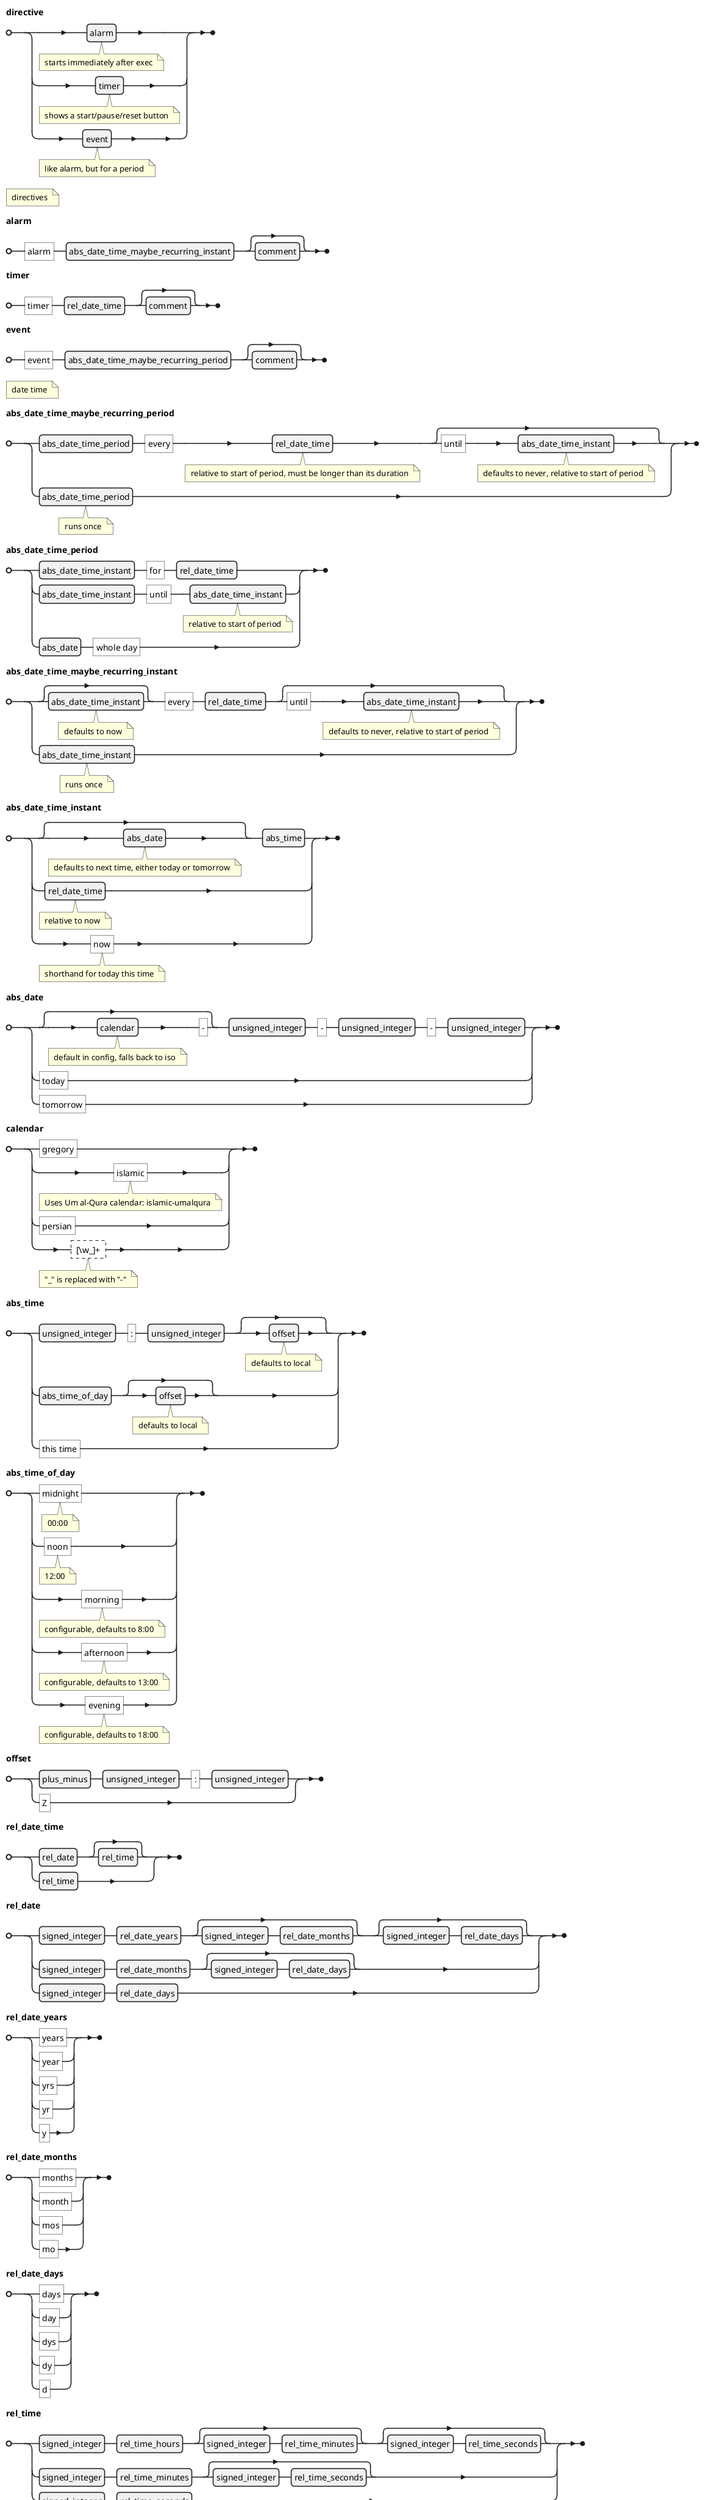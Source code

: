 @startebnf directives
!procedure at_least_one_ordered($str)
!$a = %splitstr($str, "/")
!$i = 0
!$j = 0
!$n = %size($a)
!while $i < $n
!if $i > 0
|
!endif
$a[$i]
!$j = $i + 1
!while $j < $n
,[$a[$j]]
!$j = $j + 1
!endwhile
!$i = $i + 1
!endwhile
!endprocedure

directive = alarm (* starts immediately after exec *) | timer (* shows a start/pause/reset button *) | event (* like alarm, but for a period *);

(* directives *)
alarm = "alarm", abs_date_time_maybe_recurring_instant, [comment];
timer = "timer", rel_date_time, [comment];
event = "event", abs_date_time_maybe_recurring_period, [comment];

(* date time *)
abs_date_time_maybe_recurring_period = abs_date_time_period, "every", rel_date_time (* relative to start of period, must be longer than its duration *), ["until", abs_date_time_instant (* defaults to never, relative to start of period *)] | abs_date_time_period (* runs once *);
abs_date_time_period = abs_date_time_instant, "for", rel_date_time | abs_date_time_instant, "until", abs_date_time_instant (* relative to start of period *) | abs_date, "whole day";
abs_date_time_maybe_recurring_instant = [abs_date_time_instant (* defaults to now *)], "every", rel_date_time, ["until", abs_date_time_instant (* defaults to never, relative to start of period *)] | abs_date_time_instant (* runs once *);
abs_date_time_instant = [abs_date (* defaults to next time, either today or tomorrow *)], abs_time | rel_date_time (* relative to now *) | "now" (* shorthand for today this time *);

abs_date = [calendar (* default in config, falls back to iso *), "-"], unsigned_integer, "-", unsigned_integer, "-", unsigned_integer | "today" | "tomorrow";
calendar = "gregory" | "islamic" (* Uses Um al-Qura calendar: islamic-umalqura *) | "persian" | ? [\w_]+ ? (* "_" is replaced with "-" *);
abs_time = unsigned_integer, ":", unsigned_integer, [offset (* defaults to local *)] | abs_time_of_day, [offset (* defaults to local *)] | "this time";
abs_time_of_day = "midnight" (* 00:00 *) | "noon" (* 12:00 *) | "morning" (* configurable, defaults to 8:00 *) | "afternoon" (* configurable, defaults to 13:00 *) | "evening" (* configurable, defaults to 18:00 *);

offset = plus_minus, unsigned_integer, ":", unsigned_integer | "Z";

rel_date_time = at_least_one_ordered("rel_date / rel_time");

rel_date = at_least_one_ordered("signed_integer, rel_date_years / signed_integer, rel_date_months / signed_integer, rel_date_days");
rel_date_years = "years" | "year" | "yrs" | "yr" | "y";
rel_date_months = "months" | "month" | "mos" | "mo";
rel_date_days = "days" | "day" | "dys" | "dy" | "d";

rel_time = at_least_one_ordered("signed_integer, rel_time_hours / signed_integer, rel_time_minutes / signed_integer, rel_time_seconds");
rel_time_hours = "hours" | "hour" | "hrs" | "hr" | "h";
rel_time_minutes = "minutes" | "minute" | "mins" | "min" | "m";
rel_time_seconds = "seconds" | "second" | "secs" | "sec" | "s";

(* primitives *)
decimal = signed_integer, ".", unsigned_integer;
signed_integer = [plus_minus], unsigned_integer;
unsigned_integer = {digit}-;
digit = ? [0-9] ?;
plus_minus = ? [+-] ?;

comment = {comment_line}-;
comment_line = comment_start, {comment_char};
comment_start = (? \n ?), (? \s ?) | ";";
comment_char = ? [^\n] ?;
@endebnf
